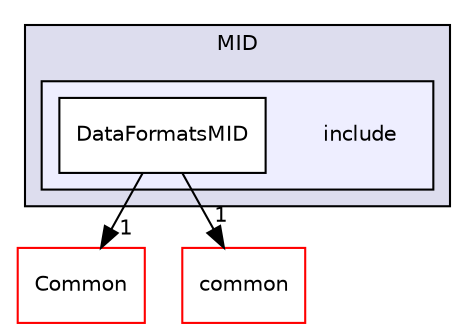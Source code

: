 digraph "/home/travis/build/AliceO2Group/AliceO2/DataFormats/Detectors/MUON/MID/include" {
  bgcolor=transparent;
  compound=true
  node [ fontsize="10", fontname="Helvetica"];
  edge [ labelfontsize="10", labelfontname="Helvetica"];
  subgraph clusterdir_f1c8e1699fc4a5536cc82d7d165bc0fd {
    graph [ bgcolor="#ddddee", pencolor="black", label="MID" fontname="Helvetica", fontsize="10", URL="dir_f1c8e1699fc4a5536cc82d7d165bc0fd.html"]
  subgraph clusterdir_96aabaa43176ba6e3c12efb65181d828 {
    graph [ bgcolor="#eeeeff", pencolor="black", label="" URL="dir_96aabaa43176ba6e3c12efb65181d828.html"];
    dir_96aabaa43176ba6e3c12efb65181d828 [shape=plaintext label="include"];
    dir_8ba471bec2a3fc401b061f7d272b7379 [shape=box label="DataFormatsMID" color="black" fillcolor="white" style="filled" URL="dir_8ba471bec2a3fc401b061f7d272b7379.html"];
  }
  }
  dir_74593c7a91e03746ae2a516888bf9494 [shape=box label="Common" color="red" URL="dir_74593c7a91e03746ae2a516888bf9494.html"];
  dir_7924ba4398ae4560cd37376e44666c6d [shape=box label="common" color="red" URL="dir_7924ba4398ae4560cd37376e44666c6d.html"];
  dir_8ba471bec2a3fc401b061f7d272b7379->dir_74593c7a91e03746ae2a516888bf9494 [headlabel="1", labeldistance=1.5 headhref="dir_000202_000105.html"];
  dir_8ba471bec2a3fc401b061f7d272b7379->dir_7924ba4398ae4560cd37376e44666c6d [headlabel="1", labeldistance=1.5 headhref="dir_000202_000095.html"];
}
